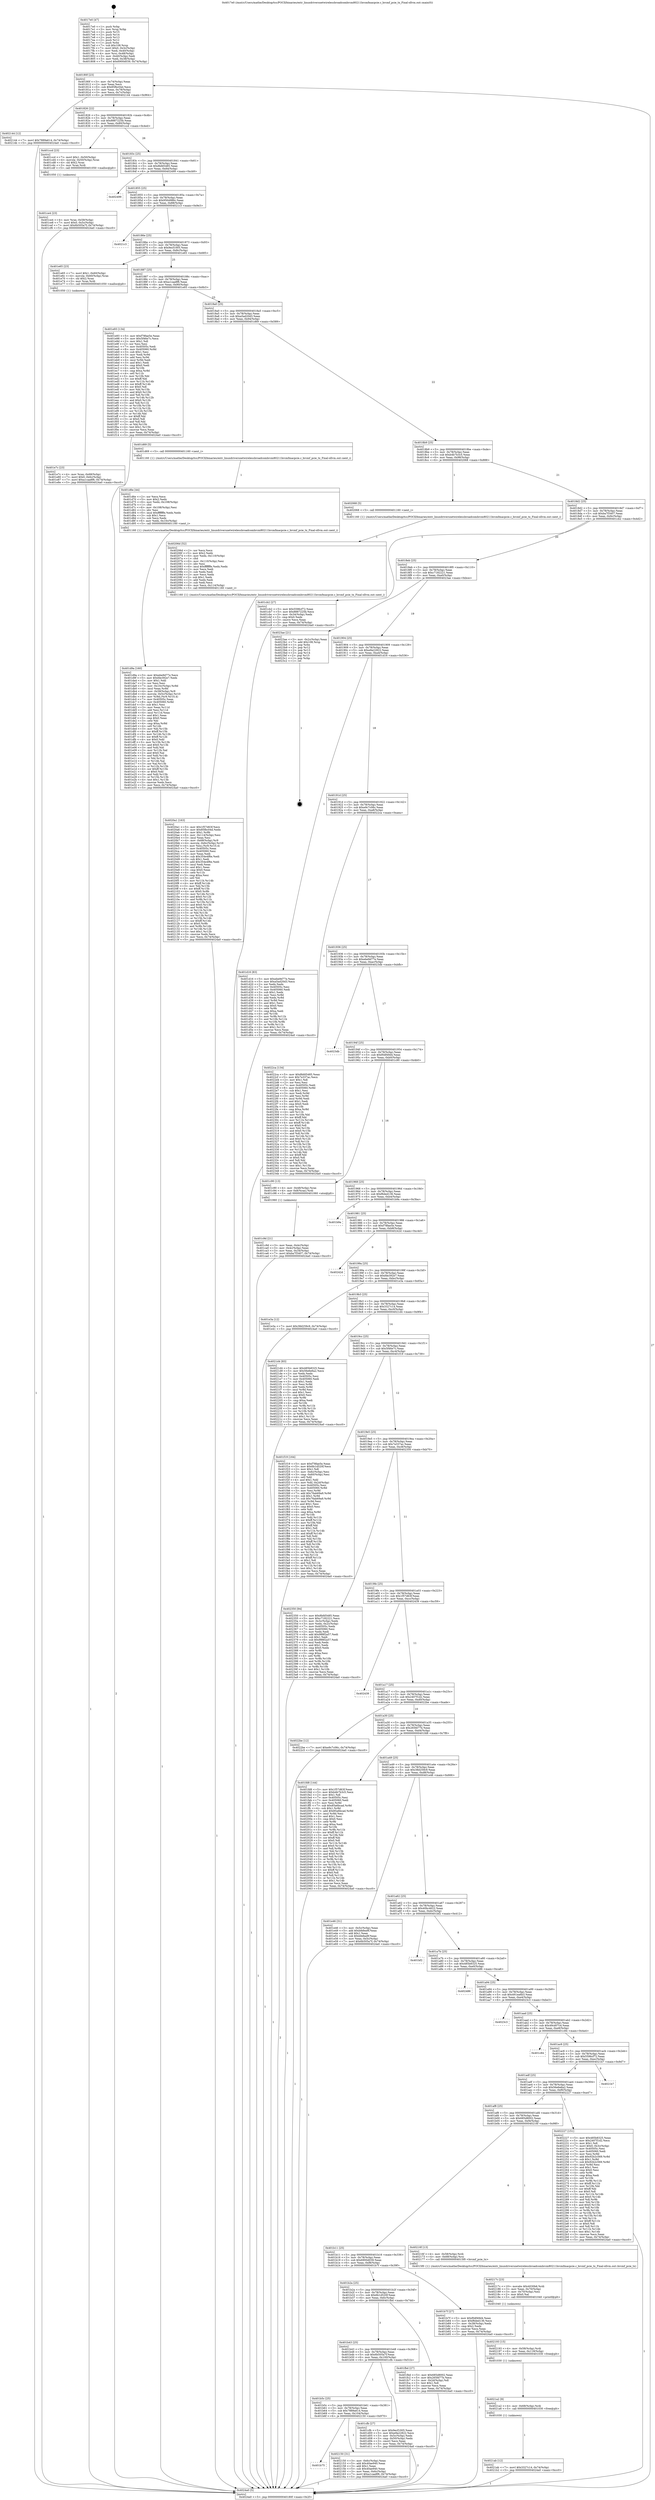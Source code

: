 digraph "0x4017e0" {
  label = "0x4017e0 (/mnt/c/Users/mathe/Desktop/tcc/POCII/binaries/extr_linuxdriversnetwirelessbroadcombrcm80211brcmfmacpcie.c_brcmf_pcie_tx_Final-ollvm.out::main(0))"
  labelloc = "t"
  node[shape=record]

  Entry [label="",width=0.3,height=0.3,shape=circle,fillcolor=black,style=filled]
  "0x40180f" [label="{
     0x40180f [23]\l
     | [instrs]\l
     &nbsp;&nbsp;0x40180f \<+3\>: mov -0x74(%rbp),%eax\l
     &nbsp;&nbsp;0x401812 \<+2\>: mov %eax,%ecx\l
     &nbsp;&nbsp;0x401814 \<+6\>: sub $0x85fbc04d,%ecx\l
     &nbsp;&nbsp;0x40181a \<+3\>: mov %eax,-0x78(%rbp)\l
     &nbsp;&nbsp;0x40181d \<+3\>: mov %ecx,-0x7c(%rbp)\l
     &nbsp;&nbsp;0x401820 \<+6\>: je 0000000000402144 \<main+0x964\>\l
  }"]
  "0x402144" [label="{
     0x402144 [12]\l
     | [instrs]\l
     &nbsp;&nbsp;0x402144 \<+7\>: movl $0x7889a614,-0x74(%rbp)\l
     &nbsp;&nbsp;0x40214b \<+5\>: jmp 00000000004024a0 \<main+0xcc0\>\l
  }"]
  "0x401826" [label="{
     0x401826 [22]\l
     | [instrs]\l
     &nbsp;&nbsp;0x401826 \<+5\>: jmp 000000000040182b \<main+0x4b\>\l
     &nbsp;&nbsp;0x40182b \<+3\>: mov -0x78(%rbp),%eax\l
     &nbsp;&nbsp;0x40182e \<+5\>: sub $0x8887225b,%eax\l
     &nbsp;&nbsp;0x401833 \<+3\>: mov %eax,-0x80(%rbp)\l
     &nbsp;&nbsp;0x401836 \<+6\>: je 0000000000401ccd \<main+0x4ed\>\l
  }"]
  Exit [label="",width=0.3,height=0.3,shape=circle,fillcolor=black,style=filled,peripheries=2]
  "0x401ccd" [label="{
     0x401ccd [23]\l
     | [instrs]\l
     &nbsp;&nbsp;0x401ccd \<+7\>: movl $0x1,-0x50(%rbp)\l
     &nbsp;&nbsp;0x401cd4 \<+4\>: movslq -0x50(%rbp),%rax\l
     &nbsp;&nbsp;0x401cd8 \<+4\>: shl $0x2,%rax\l
     &nbsp;&nbsp;0x401cdc \<+3\>: mov %rax,%rdi\l
     &nbsp;&nbsp;0x401cdf \<+5\>: call 0000000000401050 \<malloc@plt\>\l
     | [calls]\l
     &nbsp;&nbsp;0x401050 \{1\} (unknown)\l
  }"]
  "0x40183c" [label="{
     0x40183c [25]\l
     | [instrs]\l
     &nbsp;&nbsp;0x40183c \<+5\>: jmp 0000000000401841 \<main+0x61\>\l
     &nbsp;&nbsp;0x401841 \<+3\>: mov -0x78(%rbp),%eax\l
     &nbsp;&nbsp;0x401844 \<+5\>: sub $0x8bfd5485,%eax\l
     &nbsp;&nbsp;0x401849 \<+6\>: mov %eax,-0x84(%rbp)\l
     &nbsp;&nbsp;0x40184f \<+6\>: je 0000000000402499 \<main+0xcb9\>\l
  }"]
  "0x4021ab" [label="{
     0x4021ab [12]\l
     | [instrs]\l
     &nbsp;&nbsp;0x4021ab \<+7\>: movl $0x3327c14,-0x74(%rbp)\l
     &nbsp;&nbsp;0x4021b2 \<+5\>: jmp 00000000004024a0 \<main+0xcc0\>\l
  }"]
  "0x402499" [label="{
     0x402499\l
  }", style=dashed]
  "0x401855" [label="{
     0x401855 [25]\l
     | [instrs]\l
     &nbsp;&nbsp;0x401855 \<+5\>: jmp 000000000040185a \<main+0x7a\>\l
     &nbsp;&nbsp;0x40185a \<+3\>: mov -0x78(%rbp),%eax\l
     &nbsp;&nbsp;0x40185d \<+5\>: sub $0x9564986c,%eax\l
     &nbsp;&nbsp;0x401862 \<+6\>: mov %eax,-0x88(%rbp)\l
     &nbsp;&nbsp;0x401868 \<+6\>: je 00000000004021c3 \<main+0x9e3\>\l
  }"]
  "0x4021a2" [label="{
     0x4021a2 [9]\l
     | [instrs]\l
     &nbsp;&nbsp;0x4021a2 \<+4\>: mov -0x68(%rbp),%rdi\l
     &nbsp;&nbsp;0x4021a6 \<+5\>: call 0000000000401030 \<free@plt\>\l
     | [calls]\l
     &nbsp;&nbsp;0x401030 \{1\} (unknown)\l
  }"]
  "0x4021c3" [label="{
     0x4021c3\l
  }", style=dashed]
  "0x40186e" [label="{
     0x40186e [25]\l
     | [instrs]\l
     &nbsp;&nbsp;0x40186e \<+5\>: jmp 0000000000401873 \<main+0x93\>\l
     &nbsp;&nbsp;0x401873 \<+3\>: mov -0x78(%rbp),%eax\l
     &nbsp;&nbsp;0x401876 \<+5\>: sub $0x9ecf1005,%eax\l
     &nbsp;&nbsp;0x40187b \<+6\>: mov %eax,-0x8c(%rbp)\l
     &nbsp;&nbsp;0x401881 \<+6\>: je 0000000000401e65 \<main+0x685\>\l
  }"]
  "0x402193" [label="{
     0x402193 [15]\l
     | [instrs]\l
     &nbsp;&nbsp;0x402193 \<+4\>: mov -0x58(%rbp),%rdi\l
     &nbsp;&nbsp;0x402197 \<+6\>: mov %eax,-0x118(%rbp)\l
     &nbsp;&nbsp;0x40219d \<+5\>: call 0000000000401030 \<free@plt\>\l
     | [calls]\l
     &nbsp;&nbsp;0x401030 \{1\} (unknown)\l
  }"]
  "0x401e65" [label="{
     0x401e65 [23]\l
     | [instrs]\l
     &nbsp;&nbsp;0x401e65 \<+7\>: movl $0x1,-0x60(%rbp)\l
     &nbsp;&nbsp;0x401e6c \<+4\>: movslq -0x60(%rbp),%rax\l
     &nbsp;&nbsp;0x401e70 \<+4\>: shl $0x2,%rax\l
     &nbsp;&nbsp;0x401e74 \<+3\>: mov %rax,%rdi\l
     &nbsp;&nbsp;0x401e77 \<+5\>: call 0000000000401050 \<malloc@plt\>\l
     | [calls]\l
     &nbsp;&nbsp;0x401050 \{1\} (unknown)\l
  }"]
  "0x401887" [label="{
     0x401887 [25]\l
     | [instrs]\l
     &nbsp;&nbsp;0x401887 \<+5\>: jmp 000000000040188c \<main+0xac\>\l
     &nbsp;&nbsp;0x40188c \<+3\>: mov -0x78(%rbp),%eax\l
     &nbsp;&nbsp;0x40188f \<+5\>: sub $0xa1caa8f6,%eax\l
     &nbsp;&nbsp;0x401894 \<+6\>: mov %eax,-0x90(%rbp)\l
     &nbsp;&nbsp;0x40189a \<+6\>: je 0000000000401e93 \<main+0x6b3\>\l
  }"]
  "0x40217c" [label="{
     0x40217c [23]\l
     | [instrs]\l
     &nbsp;&nbsp;0x40217c \<+10\>: movabs $0x4030b6,%rdi\l
     &nbsp;&nbsp;0x402186 \<+3\>: mov %eax,-0x70(%rbp)\l
     &nbsp;&nbsp;0x402189 \<+3\>: mov -0x70(%rbp),%esi\l
     &nbsp;&nbsp;0x40218c \<+2\>: mov $0x0,%al\l
     &nbsp;&nbsp;0x40218e \<+5\>: call 0000000000401040 \<printf@plt\>\l
     | [calls]\l
     &nbsp;&nbsp;0x401040 \{1\} (unknown)\l
  }"]
  "0x401e93" [label="{
     0x401e93 [134]\l
     | [instrs]\l
     &nbsp;&nbsp;0x401e93 \<+5\>: mov $0xf78fae5e,%eax\l
     &nbsp;&nbsp;0x401e98 \<+5\>: mov $0x5f46e7c,%ecx\l
     &nbsp;&nbsp;0x401e9d \<+2\>: mov $0x1,%dl\l
     &nbsp;&nbsp;0x401e9f \<+2\>: xor %esi,%esi\l
     &nbsp;&nbsp;0x401ea1 \<+7\>: mov 0x40505c,%edi\l
     &nbsp;&nbsp;0x401ea8 \<+8\>: mov 0x405060,%r8d\l
     &nbsp;&nbsp;0x401eb0 \<+3\>: sub $0x1,%esi\l
     &nbsp;&nbsp;0x401eb3 \<+3\>: mov %edi,%r9d\l
     &nbsp;&nbsp;0x401eb6 \<+3\>: add %esi,%r9d\l
     &nbsp;&nbsp;0x401eb9 \<+4\>: imul %r9d,%edi\l
     &nbsp;&nbsp;0x401ebd \<+3\>: and $0x1,%edi\l
     &nbsp;&nbsp;0x401ec0 \<+3\>: cmp $0x0,%edi\l
     &nbsp;&nbsp;0x401ec3 \<+4\>: sete %r10b\l
     &nbsp;&nbsp;0x401ec7 \<+4\>: cmp $0xa,%r8d\l
     &nbsp;&nbsp;0x401ecb \<+4\>: setl %r11b\l
     &nbsp;&nbsp;0x401ecf \<+3\>: mov %r10b,%bl\l
     &nbsp;&nbsp;0x401ed2 \<+3\>: xor $0xff,%bl\l
     &nbsp;&nbsp;0x401ed5 \<+3\>: mov %r11b,%r14b\l
     &nbsp;&nbsp;0x401ed8 \<+4\>: xor $0xff,%r14b\l
     &nbsp;&nbsp;0x401edc \<+3\>: xor $0x0,%dl\l
     &nbsp;&nbsp;0x401edf \<+3\>: mov %bl,%r15b\l
     &nbsp;&nbsp;0x401ee2 \<+4\>: and $0x0,%r15b\l
     &nbsp;&nbsp;0x401ee6 \<+3\>: and %dl,%r10b\l
     &nbsp;&nbsp;0x401ee9 \<+3\>: mov %r14b,%r12b\l
     &nbsp;&nbsp;0x401eec \<+4\>: and $0x0,%r12b\l
     &nbsp;&nbsp;0x401ef0 \<+3\>: and %dl,%r11b\l
     &nbsp;&nbsp;0x401ef3 \<+3\>: or %r10b,%r15b\l
     &nbsp;&nbsp;0x401ef6 \<+3\>: or %r11b,%r12b\l
     &nbsp;&nbsp;0x401ef9 \<+3\>: xor %r12b,%r15b\l
     &nbsp;&nbsp;0x401efc \<+3\>: or %r14b,%bl\l
     &nbsp;&nbsp;0x401eff \<+3\>: xor $0xff,%bl\l
     &nbsp;&nbsp;0x401f02 \<+3\>: or $0x0,%dl\l
     &nbsp;&nbsp;0x401f05 \<+2\>: and %dl,%bl\l
     &nbsp;&nbsp;0x401f07 \<+3\>: or %bl,%r15b\l
     &nbsp;&nbsp;0x401f0a \<+4\>: test $0x1,%r15b\l
     &nbsp;&nbsp;0x401f0e \<+3\>: cmovne %ecx,%eax\l
     &nbsp;&nbsp;0x401f11 \<+3\>: mov %eax,-0x74(%rbp)\l
     &nbsp;&nbsp;0x401f14 \<+5\>: jmp 00000000004024a0 \<main+0xcc0\>\l
  }"]
  "0x4018a0" [label="{
     0x4018a0 [25]\l
     | [instrs]\l
     &nbsp;&nbsp;0x4018a0 \<+5\>: jmp 00000000004018a5 \<main+0xc5\>\l
     &nbsp;&nbsp;0x4018a5 \<+3\>: mov -0x78(%rbp),%eax\l
     &nbsp;&nbsp;0x4018a8 \<+5\>: sub $0xa5ad20d3,%eax\l
     &nbsp;&nbsp;0x4018ad \<+6\>: mov %eax,-0x94(%rbp)\l
     &nbsp;&nbsp;0x4018b3 \<+6\>: je 0000000000401d69 \<main+0x589\>\l
  }"]
  "0x401b75" [label="{
     0x401b75\l
  }", style=dashed]
  "0x401d69" [label="{
     0x401d69 [5]\l
     | [instrs]\l
     &nbsp;&nbsp;0x401d69 \<+5\>: call 0000000000401160 \<next_i\>\l
     | [calls]\l
     &nbsp;&nbsp;0x401160 \{1\} (/mnt/c/Users/mathe/Desktop/tcc/POCII/binaries/extr_linuxdriversnetwirelessbroadcombrcm80211brcmfmacpcie.c_brcmf_pcie_tx_Final-ollvm.out::next_i)\l
  }"]
  "0x4018b9" [label="{
     0x4018b9 [25]\l
     | [instrs]\l
     &nbsp;&nbsp;0x4018b9 \<+5\>: jmp 00000000004018be \<main+0xde\>\l
     &nbsp;&nbsp;0x4018be \<+3\>: mov -0x78(%rbp),%eax\l
     &nbsp;&nbsp;0x4018c1 \<+5\>: sub $0xb4b7b3c5,%eax\l
     &nbsp;&nbsp;0x4018c6 \<+6\>: mov %eax,-0x98(%rbp)\l
     &nbsp;&nbsp;0x4018cc \<+6\>: je 0000000000402068 \<main+0x888\>\l
  }"]
  "0x402150" [label="{
     0x402150 [31]\l
     | [instrs]\l
     &nbsp;&nbsp;0x402150 \<+3\>: mov -0x6c(%rbp),%eax\l
     &nbsp;&nbsp;0x402153 \<+5\>: add $0x40ae940,%eax\l
     &nbsp;&nbsp;0x402158 \<+3\>: add $0x1,%eax\l
     &nbsp;&nbsp;0x40215b \<+5\>: sub $0x40ae940,%eax\l
     &nbsp;&nbsp;0x402160 \<+3\>: mov %eax,-0x6c(%rbp)\l
     &nbsp;&nbsp;0x402163 \<+7\>: movl $0xa1caa8f6,-0x74(%rbp)\l
     &nbsp;&nbsp;0x40216a \<+5\>: jmp 00000000004024a0 \<main+0xcc0\>\l
  }"]
  "0x402068" [label="{
     0x402068 [5]\l
     | [instrs]\l
     &nbsp;&nbsp;0x402068 \<+5\>: call 0000000000401160 \<next_i\>\l
     | [calls]\l
     &nbsp;&nbsp;0x401160 \{1\} (/mnt/c/Users/mathe/Desktop/tcc/POCII/binaries/extr_linuxdriversnetwirelessbroadcombrcm80211brcmfmacpcie.c_brcmf_pcie_tx_Final-ollvm.out::next_i)\l
  }"]
  "0x4018d2" [label="{
     0x4018d2 [25]\l
     | [instrs]\l
     &nbsp;&nbsp;0x4018d2 \<+5\>: jmp 00000000004018d7 \<main+0xf7\>\l
     &nbsp;&nbsp;0x4018d7 \<+3\>: mov -0x78(%rbp),%eax\l
     &nbsp;&nbsp;0x4018da \<+5\>: sub $0xba7f3407,%eax\l
     &nbsp;&nbsp;0x4018df \<+6\>: mov %eax,-0x9c(%rbp)\l
     &nbsp;&nbsp;0x4018e5 \<+6\>: je 0000000000401cb2 \<main+0x4d2\>\l
  }"]
  "0x4020a1" [label="{
     0x4020a1 [163]\l
     | [instrs]\l
     &nbsp;&nbsp;0x4020a1 \<+5\>: mov $0x1f57d63f,%ecx\l
     &nbsp;&nbsp;0x4020a6 \<+5\>: mov $0x85fbc04d,%edx\l
     &nbsp;&nbsp;0x4020ab \<+3\>: mov $0x1,%r8b\l
     &nbsp;&nbsp;0x4020ae \<+6\>: mov -0x114(%rbp),%esi\l
     &nbsp;&nbsp;0x4020b4 \<+3\>: imul %eax,%esi\l
     &nbsp;&nbsp;0x4020b7 \<+4\>: mov -0x68(%rbp),%r9\l
     &nbsp;&nbsp;0x4020bb \<+4\>: movslq -0x6c(%rbp),%r10\l
     &nbsp;&nbsp;0x4020bf \<+4\>: mov %esi,(%r9,%r10,4)\l
     &nbsp;&nbsp;0x4020c3 \<+7\>: mov 0x40505c,%eax\l
     &nbsp;&nbsp;0x4020ca \<+7\>: mov 0x405060,%esi\l
     &nbsp;&nbsp;0x4020d1 \<+2\>: mov %eax,%edi\l
     &nbsp;&nbsp;0x4020d3 \<+6\>: sub $0x354e4f6e,%edi\l
     &nbsp;&nbsp;0x4020d9 \<+3\>: sub $0x1,%edi\l
     &nbsp;&nbsp;0x4020dc \<+6\>: add $0x354e4f6e,%edi\l
     &nbsp;&nbsp;0x4020e2 \<+3\>: imul %edi,%eax\l
     &nbsp;&nbsp;0x4020e5 \<+3\>: and $0x1,%eax\l
     &nbsp;&nbsp;0x4020e8 \<+3\>: cmp $0x0,%eax\l
     &nbsp;&nbsp;0x4020eb \<+4\>: sete %r11b\l
     &nbsp;&nbsp;0x4020ef \<+3\>: cmp $0xa,%esi\l
     &nbsp;&nbsp;0x4020f2 \<+3\>: setl %bl\l
     &nbsp;&nbsp;0x4020f5 \<+3\>: mov %r11b,%r14b\l
     &nbsp;&nbsp;0x4020f8 \<+4\>: xor $0xff,%r14b\l
     &nbsp;&nbsp;0x4020fc \<+3\>: mov %bl,%r15b\l
     &nbsp;&nbsp;0x4020ff \<+4\>: xor $0xff,%r15b\l
     &nbsp;&nbsp;0x402103 \<+4\>: xor $0x0,%r8b\l
     &nbsp;&nbsp;0x402107 \<+3\>: mov %r14b,%r12b\l
     &nbsp;&nbsp;0x40210a \<+4\>: and $0x0,%r12b\l
     &nbsp;&nbsp;0x40210e \<+3\>: and %r8b,%r11b\l
     &nbsp;&nbsp;0x402111 \<+3\>: mov %r15b,%r13b\l
     &nbsp;&nbsp;0x402114 \<+4\>: and $0x0,%r13b\l
     &nbsp;&nbsp;0x402118 \<+3\>: and %r8b,%bl\l
     &nbsp;&nbsp;0x40211b \<+3\>: or %r11b,%r12b\l
     &nbsp;&nbsp;0x40211e \<+3\>: or %bl,%r13b\l
     &nbsp;&nbsp;0x402121 \<+3\>: xor %r13b,%r12b\l
     &nbsp;&nbsp;0x402124 \<+3\>: or %r15b,%r14b\l
     &nbsp;&nbsp;0x402127 \<+4\>: xor $0xff,%r14b\l
     &nbsp;&nbsp;0x40212b \<+4\>: or $0x0,%r8b\l
     &nbsp;&nbsp;0x40212f \<+3\>: and %r8b,%r14b\l
     &nbsp;&nbsp;0x402132 \<+3\>: or %r14b,%r12b\l
     &nbsp;&nbsp;0x402135 \<+4\>: test $0x1,%r12b\l
     &nbsp;&nbsp;0x402139 \<+3\>: cmovne %edx,%ecx\l
     &nbsp;&nbsp;0x40213c \<+3\>: mov %ecx,-0x74(%rbp)\l
     &nbsp;&nbsp;0x40213f \<+5\>: jmp 00000000004024a0 \<main+0xcc0\>\l
  }"]
  "0x401cb2" [label="{
     0x401cb2 [27]\l
     | [instrs]\l
     &nbsp;&nbsp;0x401cb2 \<+5\>: mov $0x5596cf72,%eax\l
     &nbsp;&nbsp;0x401cb7 \<+5\>: mov $0x8887225b,%ecx\l
     &nbsp;&nbsp;0x401cbc \<+3\>: mov -0x34(%rbp),%edx\l
     &nbsp;&nbsp;0x401cbf \<+3\>: cmp $0x0,%edx\l
     &nbsp;&nbsp;0x401cc2 \<+3\>: cmove %ecx,%eax\l
     &nbsp;&nbsp;0x401cc5 \<+3\>: mov %eax,-0x74(%rbp)\l
     &nbsp;&nbsp;0x401cc8 \<+5\>: jmp 00000000004024a0 \<main+0xcc0\>\l
  }"]
  "0x4018eb" [label="{
     0x4018eb [25]\l
     | [instrs]\l
     &nbsp;&nbsp;0x4018eb \<+5\>: jmp 00000000004018f0 \<main+0x110\>\l
     &nbsp;&nbsp;0x4018f0 \<+3\>: mov -0x78(%rbp),%eax\l
     &nbsp;&nbsp;0x4018f3 \<+5\>: sub $0xc7182221,%eax\l
     &nbsp;&nbsp;0x4018f8 \<+6\>: mov %eax,-0xa0(%rbp)\l
     &nbsp;&nbsp;0x4018fe \<+6\>: je 00000000004023ae \<main+0xbce\>\l
  }"]
  "0x40206d" [label="{
     0x40206d [52]\l
     | [instrs]\l
     &nbsp;&nbsp;0x40206d \<+2\>: xor %ecx,%ecx\l
     &nbsp;&nbsp;0x40206f \<+5\>: mov $0x2,%edx\l
     &nbsp;&nbsp;0x402074 \<+6\>: mov %edx,-0x110(%rbp)\l
     &nbsp;&nbsp;0x40207a \<+1\>: cltd\l
     &nbsp;&nbsp;0x40207b \<+6\>: mov -0x110(%rbp),%esi\l
     &nbsp;&nbsp;0x402081 \<+2\>: idiv %esi\l
     &nbsp;&nbsp;0x402083 \<+6\>: imul $0xfffffffe,%edx,%edx\l
     &nbsp;&nbsp;0x402089 \<+2\>: mov %ecx,%edi\l
     &nbsp;&nbsp;0x40208b \<+2\>: sub %edx,%edi\l
     &nbsp;&nbsp;0x40208d \<+2\>: mov %ecx,%edx\l
     &nbsp;&nbsp;0x40208f \<+3\>: sub $0x1,%edx\l
     &nbsp;&nbsp;0x402092 \<+2\>: add %edx,%edi\l
     &nbsp;&nbsp;0x402094 \<+2\>: sub %edi,%ecx\l
     &nbsp;&nbsp;0x402096 \<+6\>: mov %ecx,-0x114(%rbp)\l
     &nbsp;&nbsp;0x40209c \<+5\>: call 0000000000401160 \<next_i\>\l
     | [calls]\l
     &nbsp;&nbsp;0x401160 \{1\} (/mnt/c/Users/mathe/Desktop/tcc/POCII/binaries/extr_linuxdriversnetwirelessbroadcombrcm80211brcmfmacpcie.c_brcmf_pcie_tx_Final-ollvm.out::next_i)\l
  }"]
  "0x4023ae" [label="{
     0x4023ae [21]\l
     | [instrs]\l
     &nbsp;&nbsp;0x4023ae \<+3\>: mov -0x2c(%rbp),%eax\l
     &nbsp;&nbsp;0x4023b1 \<+7\>: add $0x108,%rsp\l
     &nbsp;&nbsp;0x4023b8 \<+1\>: pop %rbx\l
     &nbsp;&nbsp;0x4023b9 \<+2\>: pop %r12\l
     &nbsp;&nbsp;0x4023bb \<+2\>: pop %r13\l
     &nbsp;&nbsp;0x4023bd \<+2\>: pop %r14\l
     &nbsp;&nbsp;0x4023bf \<+2\>: pop %r15\l
     &nbsp;&nbsp;0x4023c1 \<+1\>: pop %rbp\l
     &nbsp;&nbsp;0x4023c2 \<+1\>: ret\l
  }"]
  "0x401904" [label="{
     0x401904 [25]\l
     | [instrs]\l
     &nbsp;&nbsp;0x401904 \<+5\>: jmp 0000000000401909 \<main+0x129\>\l
     &nbsp;&nbsp;0x401909 \<+3\>: mov -0x78(%rbp),%eax\l
     &nbsp;&nbsp;0x40190c \<+5\>: sub $0xe9a22822,%eax\l
     &nbsp;&nbsp;0x401911 \<+6\>: mov %eax,-0xa4(%rbp)\l
     &nbsp;&nbsp;0x401917 \<+6\>: je 0000000000401d16 \<main+0x536\>\l
  }"]
  "0x401e7c" [label="{
     0x401e7c [23]\l
     | [instrs]\l
     &nbsp;&nbsp;0x401e7c \<+4\>: mov %rax,-0x68(%rbp)\l
     &nbsp;&nbsp;0x401e80 \<+7\>: movl $0x0,-0x6c(%rbp)\l
     &nbsp;&nbsp;0x401e87 \<+7\>: movl $0xa1caa8f6,-0x74(%rbp)\l
     &nbsp;&nbsp;0x401e8e \<+5\>: jmp 00000000004024a0 \<main+0xcc0\>\l
  }"]
  "0x401d16" [label="{
     0x401d16 [83]\l
     | [instrs]\l
     &nbsp;&nbsp;0x401d16 \<+5\>: mov $0xebe9d77e,%eax\l
     &nbsp;&nbsp;0x401d1b \<+5\>: mov $0xa5ad20d3,%ecx\l
     &nbsp;&nbsp;0x401d20 \<+2\>: xor %edx,%edx\l
     &nbsp;&nbsp;0x401d22 \<+7\>: mov 0x40505c,%esi\l
     &nbsp;&nbsp;0x401d29 \<+7\>: mov 0x405060,%edi\l
     &nbsp;&nbsp;0x401d30 \<+3\>: sub $0x1,%edx\l
     &nbsp;&nbsp;0x401d33 \<+3\>: mov %esi,%r8d\l
     &nbsp;&nbsp;0x401d36 \<+3\>: add %edx,%r8d\l
     &nbsp;&nbsp;0x401d39 \<+4\>: imul %r8d,%esi\l
     &nbsp;&nbsp;0x401d3d \<+3\>: and $0x1,%esi\l
     &nbsp;&nbsp;0x401d40 \<+3\>: cmp $0x0,%esi\l
     &nbsp;&nbsp;0x401d43 \<+4\>: sete %r9b\l
     &nbsp;&nbsp;0x401d47 \<+3\>: cmp $0xa,%edi\l
     &nbsp;&nbsp;0x401d4a \<+4\>: setl %r10b\l
     &nbsp;&nbsp;0x401d4e \<+3\>: mov %r9b,%r11b\l
     &nbsp;&nbsp;0x401d51 \<+3\>: and %r10b,%r11b\l
     &nbsp;&nbsp;0x401d54 \<+3\>: xor %r10b,%r9b\l
     &nbsp;&nbsp;0x401d57 \<+3\>: or %r9b,%r11b\l
     &nbsp;&nbsp;0x401d5a \<+4\>: test $0x1,%r11b\l
     &nbsp;&nbsp;0x401d5e \<+3\>: cmovne %ecx,%eax\l
     &nbsp;&nbsp;0x401d61 \<+3\>: mov %eax,-0x74(%rbp)\l
     &nbsp;&nbsp;0x401d64 \<+5\>: jmp 00000000004024a0 \<main+0xcc0\>\l
  }"]
  "0x40191d" [label="{
     0x40191d [25]\l
     | [instrs]\l
     &nbsp;&nbsp;0x40191d \<+5\>: jmp 0000000000401922 \<main+0x142\>\l
     &nbsp;&nbsp;0x401922 \<+3\>: mov -0x78(%rbp),%eax\l
     &nbsp;&nbsp;0x401925 \<+5\>: sub $0xe9c7c06c,%eax\l
     &nbsp;&nbsp;0x40192a \<+6\>: mov %eax,-0xa8(%rbp)\l
     &nbsp;&nbsp;0x401930 \<+6\>: je 00000000004022ca \<main+0xaea\>\l
  }"]
  "0x401d9a" [label="{
     0x401d9a [160]\l
     | [instrs]\l
     &nbsp;&nbsp;0x401d9a \<+5\>: mov $0xebe9d77e,%ecx\l
     &nbsp;&nbsp;0x401d9f \<+5\>: mov $0xfde392e7,%edx\l
     &nbsp;&nbsp;0x401da4 \<+3\>: mov $0x1,%dil\l
     &nbsp;&nbsp;0x401da7 \<+2\>: xor %esi,%esi\l
     &nbsp;&nbsp;0x401da9 \<+7\>: mov -0x10c(%rbp),%r8d\l
     &nbsp;&nbsp;0x401db0 \<+4\>: imul %eax,%r8d\l
     &nbsp;&nbsp;0x401db4 \<+4\>: mov -0x58(%rbp),%r9\l
     &nbsp;&nbsp;0x401db8 \<+4\>: movslq -0x5c(%rbp),%r10\l
     &nbsp;&nbsp;0x401dbc \<+4\>: mov %r8d,(%r9,%r10,4)\l
     &nbsp;&nbsp;0x401dc0 \<+7\>: mov 0x40505c,%eax\l
     &nbsp;&nbsp;0x401dc7 \<+8\>: mov 0x405060,%r8d\l
     &nbsp;&nbsp;0x401dcf \<+3\>: sub $0x1,%esi\l
     &nbsp;&nbsp;0x401dd2 \<+3\>: mov %eax,%r11d\l
     &nbsp;&nbsp;0x401dd5 \<+3\>: add %esi,%r11d\l
     &nbsp;&nbsp;0x401dd8 \<+4\>: imul %r11d,%eax\l
     &nbsp;&nbsp;0x401ddc \<+3\>: and $0x1,%eax\l
     &nbsp;&nbsp;0x401ddf \<+3\>: cmp $0x0,%eax\l
     &nbsp;&nbsp;0x401de2 \<+3\>: sete %bl\l
     &nbsp;&nbsp;0x401de5 \<+4\>: cmp $0xa,%r8d\l
     &nbsp;&nbsp;0x401de9 \<+4\>: setl %r14b\l
     &nbsp;&nbsp;0x401ded \<+3\>: mov %bl,%r15b\l
     &nbsp;&nbsp;0x401df0 \<+4\>: xor $0xff,%r15b\l
     &nbsp;&nbsp;0x401df4 \<+3\>: mov %r14b,%r12b\l
     &nbsp;&nbsp;0x401df7 \<+4\>: xor $0xff,%r12b\l
     &nbsp;&nbsp;0x401dfb \<+4\>: xor $0x0,%dil\l
     &nbsp;&nbsp;0x401dff \<+3\>: mov %r15b,%r13b\l
     &nbsp;&nbsp;0x401e02 \<+4\>: and $0x0,%r13b\l
     &nbsp;&nbsp;0x401e06 \<+3\>: and %dil,%bl\l
     &nbsp;&nbsp;0x401e09 \<+3\>: mov %r12b,%al\l
     &nbsp;&nbsp;0x401e0c \<+2\>: and $0x0,%al\l
     &nbsp;&nbsp;0x401e0e \<+3\>: and %dil,%r14b\l
     &nbsp;&nbsp;0x401e11 \<+3\>: or %bl,%r13b\l
     &nbsp;&nbsp;0x401e14 \<+3\>: or %r14b,%al\l
     &nbsp;&nbsp;0x401e17 \<+3\>: xor %al,%r13b\l
     &nbsp;&nbsp;0x401e1a \<+3\>: or %r12b,%r15b\l
     &nbsp;&nbsp;0x401e1d \<+4\>: xor $0xff,%r15b\l
     &nbsp;&nbsp;0x401e21 \<+4\>: or $0x0,%dil\l
     &nbsp;&nbsp;0x401e25 \<+3\>: and %dil,%r15b\l
     &nbsp;&nbsp;0x401e28 \<+3\>: or %r15b,%r13b\l
     &nbsp;&nbsp;0x401e2b \<+4\>: test $0x1,%r13b\l
     &nbsp;&nbsp;0x401e2f \<+3\>: cmovne %edx,%ecx\l
     &nbsp;&nbsp;0x401e32 \<+3\>: mov %ecx,-0x74(%rbp)\l
     &nbsp;&nbsp;0x401e35 \<+5\>: jmp 00000000004024a0 \<main+0xcc0\>\l
  }"]
  "0x4022ca" [label="{
     0x4022ca [134]\l
     | [instrs]\l
     &nbsp;&nbsp;0x4022ca \<+5\>: mov $0x8bfd5485,%eax\l
     &nbsp;&nbsp;0x4022cf \<+5\>: mov $0x7e337ac,%ecx\l
     &nbsp;&nbsp;0x4022d4 \<+2\>: mov $0x1,%dl\l
     &nbsp;&nbsp;0x4022d6 \<+2\>: xor %esi,%esi\l
     &nbsp;&nbsp;0x4022d8 \<+7\>: mov 0x40505c,%edi\l
     &nbsp;&nbsp;0x4022df \<+8\>: mov 0x405060,%r8d\l
     &nbsp;&nbsp;0x4022e7 \<+3\>: sub $0x1,%esi\l
     &nbsp;&nbsp;0x4022ea \<+3\>: mov %edi,%r9d\l
     &nbsp;&nbsp;0x4022ed \<+3\>: add %esi,%r9d\l
     &nbsp;&nbsp;0x4022f0 \<+4\>: imul %r9d,%edi\l
     &nbsp;&nbsp;0x4022f4 \<+3\>: and $0x1,%edi\l
     &nbsp;&nbsp;0x4022f7 \<+3\>: cmp $0x0,%edi\l
     &nbsp;&nbsp;0x4022fa \<+4\>: sete %r10b\l
     &nbsp;&nbsp;0x4022fe \<+4\>: cmp $0xa,%r8d\l
     &nbsp;&nbsp;0x402302 \<+4\>: setl %r11b\l
     &nbsp;&nbsp;0x402306 \<+3\>: mov %r10b,%bl\l
     &nbsp;&nbsp;0x402309 \<+3\>: xor $0xff,%bl\l
     &nbsp;&nbsp;0x40230c \<+3\>: mov %r11b,%r14b\l
     &nbsp;&nbsp;0x40230f \<+4\>: xor $0xff,%r14b\l
     &nbsp;&nbsp;0x402313 \<+3\>: xor $0x0,%dl\l
     &nbsp;&nbsp;0x402316 \<+3\>: mov %bl,%r15b\l
     &nbsp;&nbsp;0x402319 \<+4\>: and $0x0,%r15b\l
     &nbsp;&nbsp;0x40231d \<+3\>: and %dl,%r10b\l
     &nbsp;&nbsp;0x402320 \<+3\>: mov %r14b,%r12b\l
     &nbsp;&nbsp;0x402323 \<+4\>: and $0x0,%r12b\l
     &nbsp;&nbsp;0x402327 \<+3\>: and %dl,%r11b\l
     &nbsp;&nbsp;0x40232a \<+3\>: or %r10b,%r15b\l
     &nbsp;&nbsp;0x40232d \<+3\>: or %r11b,%r12b\l
     &nbsp;&nbsp;0x402330 \<+3\>: xor %r12b,%r15b\l
     &nbsp;&nbsp;0x402333 \<+3\>: or %r14b,%bl\l
     &nbsp;&nbsp;0x402336 \<+3\>: xor $0xff,%bl\l
     &nbsp;&nbsp;0x402339 \<+3\>: or $0x0,%dl\l
     &nbsp;&nbsp;0x40233c \<+2\>: and %dl,%bl\l
     &nbsp;&nbsp;0x40233e \<+3\>: or %bl,%r15b\l
     &nbsp;&nbsp;0x402341 \<+4\>: test $0x1,%r15b\l
     &nbsp;&nbsp;0x402345 \<+3\>: cmovne %ecx,%eax\l
     &nbsp;&nbsp;0x402348 \<+3\>: mov %eax,-0x74(%rbp)\l
     &nbsp;&nbsp;0x40234b \<+5\>: jmp 00000000004024a0 \<main+0xcc0\>\l
  }"]
  "0x401936" [label="{
     0x401936 [25]\l
     | [instrs]\l
     &nbsp;&nbsp;0x401936 \<+5\>: jmp 000000000040193b \<main+0x15b\>\l
     &nbsp;&nbsp;0x40193b \<+3\>: mov -0x78(%rbp),%eax\l
     &nbsp;&nbsp;0x40193e \<+5\>: sub $0xebe9d77e,%eax\l
     &nbsp;&nbsp;0x401943 \<+6\>: mov %eax,-0xac(%rbp)\l
     &nbsp;&nbsp;0x401949 \<+6\>: je 00000000004023db \<main+0xbfb\>\l
  }"]
  "0x401d6e" [label="{
     0x401d6e [44]\l
     | [instrs]\l
     &nbsp;&nbsp;0x401d6e \<+2\>: xor %ecx,%ecx\l
     &nbsp;&nbsp;0x401d70 \<+5\>: mov $0x2,%edx\l
     &nbsp;&nbsp;0x401d75 \<+6\>: mov %edx,-0x108(%rbp)\l
     &nbsp;&nbsp;0x401d7b \<+1\>: cltd\l
     &nbsp;&nbsp;0x401d7c \<+6\>: mov -0x108(%rbp),%esi\l
     &nbsp;&nbsp;0x401d82 \<+2\>: idiv %esi\l
     &nbsp;&nbsp;0x401d84 \<+6\>: imul $0xfffffffe,%edx,%edx\l
     &nbsp;&nbsp;0x401d8a \<+3\>: sub $0x1,%ecx\l
     &nbsp;&nbsp;0x401d8d \<+2\>: sub %ecx,%edx\l
     &nbsp;&nbsp;0x401d8f \<+6\>: mov %edx,-0x10c(%rbp)\l
     &nbsp;&nbsp;0x401d95 \<+5\>: call 0000000000401160 \<next_i\>\l
     | [calls]\l
     &nbsp;&nbsp;0x401160 \{1\} (/mnt/c/Users/mathe/Desktop/tcc/POCII/binaries/extr_linuxdriversnetwirelessbroadcombrcm80211brcmfmacpcie.c_brcmf_pcie_tx_Final-ollvm.out::next_i)\l
  }"]
  "0x4023db" [label="{
     0x4023db\l
  }", style=dashed]
  "0x40194f" [label="{
     0x40194f [25]\l
     | [instrs]\l
     &nbsp;&nbsp;0x40194f \<+5\>: jmp 0000000000401954 \<main+0x174\>\l
     &nbsp;&nbsp;0x401954 \<+3\>: mov -0x78(%rbp),%eax\l
     &nbsp;&nbsp;0x401957 \<+5\>: sub $0xf0df49d4,%eax\l
     &nbsp;&nbsp;0x40195c \<+6\>: mov %eax,-0xb0(%rbp)\l
     &nbsp;&nbsp;0x401962 \<+6\>: je 0000000000401c90 \<main+0x4b0\>\l
  }"]
  "0x401b5c" [label="{
     0x401b5c [25]\l
     | [instrs]\l
     &nbsp;&nbsp;0x401b5c \<+5\>: jmp 0000000000401b61 \<main+0x381\>\l
     &nbsp;&nbsp;0x401b61 \<+3\>: mov -0x78(%rbp),%eax\l
     &nbsp;&nbsp;0x401b64 \<+5\>: sub $0x7889a614,%eax\l
     &nbsp;&nbsp;0x401b69 \<+6\>: mov %eax,-0x104(%rbp)\l
     &nbsp;&nbsp;0x401b6f \<+6\>: je 0000000000402150 \<main+0x970\>\l
  }"]
  "0x401c90" [label="{
     0x401c90 [13]\l
     | [instrs]\l
     &nbsp;&nbsp;0x401c90 \<+4\>: mov -0x48(%rbp),%rax\l
     &nbsp;&nbsp;0x401c94 \<+4\>: mov 0x8(%rax),%rdi\l
     &nbsp;&nbsp;0x401c98 \<+5\>: call 0000000000401060 \<atoi@plt\>\l
     | [calls]\l
     &nbsp;&nbsp;0x401060 \{1\} (unknown)\l
  }"]
  "0x401968" [label="{
     0x401968 [25]\l
     | [instrs]\l
     &nbsp;&nbsp;0x401968 \<+5\>: jmp 000000000040196d \<main+0x18d\>\l
     &nbsp;&nbsp;0x40196d \<+3\>: mov -0x78(%rbp),%eax\l
     &nbsp;&nbsp;0x401970 \<+5\>: sub $0xf6ded136,%eax\l
     &nbsp;&nbsp;0x401975 \<+6\>: mov %eax,-0xb4(%rbp)\l
     &nbsp;&nbsp;0x40197b \<+6\>: je 0000000000401b9a \<main+0x3ba\>\l
  }"]
  "0x401cfb" [label="{
     0x401cfb [27]\l
     | [instrs]\l
     &nbsp;&nbsp;0x401cfb \<+5\>: mov $0x9ecf1005,%eax\l
     &nbsp;&nbsp;0x401d00 \<+5\>: mov $0xe9a22822,%ecx\l
     &nbsp;&nbsp;0x401d05 \<+3\>: mov -0x5c(%rbp),%edx\l
     &nbsp;&nbsp;0x401d08 \<+3\>: cmp -0x50(%rbp),%edx\l
     &nbsp;&nbsp;0x401d0b \<+3\>: cmovl %ecx,%eax\l
     &nbsp;&nbsp;0x401d0e \<+3\>: mov %eax,-0x74(%rbp)\l
     &nbsp;&nbsp;0x401d11 \<+5\>: jmp 00000000004024a0 \<main+0xcc0\>\l
  }"]
  "0x401b9a" [label="{
     0x401b9a\l
  }", style=dashed]
  "0x401981" [label="{
     0x401981 [25]\l
     | [instrs]\l
     &nbsp;&nbsp;0x401981 \<+5\>: jmp 0000000000401986 \<main+0x1a6\>\l
     &nbsp;&nbsp;0x401986 \<+3\>: mov -0x78(%rbp),%eax\l
     &nbsp;&nbsp;0x401989 \<+5\>: sub $0xf78fae5e,%eax\l
     &nbsp;&nbsp;0x40198e \<+6\>: mov %eax,-0xb8(%rbp)\l
     &nbsp;&nbsp;0x401994 \<+6\>: je 000000000040242d \<main+0xc4d\>\l
  }"]
  "0x401b43" [label="{
     0x401b43 [25]\l
     | [instrs]\l
     &nbsp;&nbsp;0x401b43 \<+5\>: jmp 0000000000401b48 \<main+0x368\>\l
     &nbsp;&nbsp;0x401b48 \<+3\>: mov -0x78(%rbp),%eax\l
     &nbsp;&nbsp;0x401b4b \<+5\>: sub $0x6b505a7f,%eax\l
     &nbsp;&nbsp;0x401b50 \<+6\>: mov %eax,-0x100(%rbp)\l
     &nbsp;&nbsp;0x401b56 \<+6\>: je 0000000000401cfb \<main+0x51b\>\l
  }"]
  "0x40242d" [label="{
     0x40242d\l
  }", style=dashed]
  "0x40199a" [label="{
     0x40199a [25]\l
     | [instrs]\l
     &nbsp;&nbsp;0x40199a \<+5\>: jmp 000000000040199f \<main+0x1bf\>\l
     &nbsp;&nbsp;0x40199f \<+3\>: mov -0x78(%rbp),%eax\l
     &nbsp;&nbsp;0x4019a2 \<+5\>: sub $0xfde392e7,%eax\l
     &nbsp;&nbsp;0x4019a7 \<+6\>: mov %eax,-0xbc(%rbp)\l
     &nbsp;&nbsp;0x4019ad \<+6\>: je 0000000000401e3a \<main+0x65a\>\l
  }"]
  "0x401fbd" [label="{
     0x401fbd [27]\l
     | [instrs]\l
     &nbsp;&nbsp;0x401fbd \<+5\>: mov $0x685d8002,%eax\l
     &nbsp;&nbsp;0x401fc2 \<+5\>: mov $0x265fd77b,%ecx\l
     &nbsp;&nbsp;0x401fc7 \<+3\>: mov -0x2d(%rbp),%dl\l
     &nbsp;&nbsp;0x401fca \<+3\>: test $0x1,%dl\l
     &nbsp;&nbsp;0x401fcd \<+3\>: cmovne %ecx,%eax\l
     &nbsp;&nbsp;0x401fd0 \<+3\>: mov %eax,-0x74(%rbp)\l
     &nbsp;&nbsp;0x401fd3 \<+5\>: jmp 00000000004024a0 \<main+0xcc0\>\l
  }"]
  "0x401e3a" [label="{
     0x401e3a [12]\l
     | [instrs]\l
     &nbsp;&nbsp;0x401e3a \<+7\>: movl $0x38d259c9,-0x74(%rbp)\l
     &nbsp;&nbsp;0x401e41 \<+5\>: jmp 00000000004024a0 \<main+0xcc0\>\l
  }"]
  "0x4019b3" [label="{
     0x4019b3 [25]\l
     | [instrs]\l
     &nbsp;&nbsp;0x4019b3 \<+5\>: jmp 00000000004019b8 \<main+0x1d8\>\l
     &nbsp;&nbsp;0x4019b8 \<+3\>: mov -0x78(%rbp),%eax\l
     &nbsp;&nbsp;0x4019bb \<+5\>: sub $0x3327c14,%eax\l
     &nbsp;&nbsp;0x4019c0 \<+6\>: mov %eax,-0xc0(%rbp)\l
     &nbsp;&nbsp;0x4019c6 \<+6\>: je 00000000004021d4 \<main+0x9f4\>\l
  }"]
  "0x401ce4" [label="{
     0x401ce4 [23]\l
     | [instrs]\l
     &nbsp;&nbsp;0x401ce4 \<+4\>: mov %rax,-0x58(%rbp)\l
     &nbsp;&nbsp;0x401ce8 \<+7\>: movl $0x0,-0x5c(%rbp)\l
     &nbsp;&nbsp;0x401cef \<+7\>: movl $0x6b505a7f,-0x74(%rbp)\l
     &nbsp;&nbsp;0x401cf6 \<+5\>: jmp 00000000004024a0 \<main+0xcc0\>\l
  }"]
  "0x4021d4" [label="{
     0x4021d4 [83]\l
     | [instrs]\l
     &nbsp;&nbsp;0x4021d4 \<+5\>: mov $0x485b8325,%eax\l
     &nbsp;&nbsp;0x4021d9 \<+5\>: mov $0x56e6e6a2,%ecx\l
     &nbsp;&nbsp;0x4021de \<+2\>: xor %edx,%edx\l
     &nbsp;&nbsp;0x4021e0 \<+7\>: mov 0x40505c,%esi\l
     &nbsp;&nbsp;0x4021e7 \<+7\>: mov 0x405060,%edi\l
     &nbsp;&nbsp;0x4021ee \<+3\>: sub $0x1,%edx\l
     &nbsp;&nbsp;0x4021f1 \<+3\>: mov %esi,%r8d\l
     &nbsp;&nbsp;0x4021f4 \<+3\>: add %edx,%r8d\l
     &nbsp;&nbsp;0x4021f7 \<+4\>: imul %r8d,%esi\l
     &nbsp;&nbsp;0x4021fb \<+3\>: and $0x1,%esi\l
     &nbsp;&nbsp;0x4021fe \<+3\>: cmp $0x0,%esi\l
     &nbsp;&nbsp;0x402201 \<+4\>: sete %r9b\l
     &nbsp;&nbsp;0x402205 \<+3\>: cmp $0xa,%edi\l
     &nbsp;&nbsp;0x402208 \<+4\>: setl %r10b\l
     &nbsp;&nbsp;0x40220c \<+3\>: mov %r9b,%r11b\l
     &nbsp;&nbsp;0x40220f \<+3\>: and %r10b,%r11b\l
     &nbsp;&nbsp;0x402212 \<+3\>: xor %r10b,%r9b\l
     &nbsp;&nbsp;0x402215 \<+3\>: or %r9b,%r11b\l
     &nbsp;&nbsp;0x402218 \<+4\>: test $0x1,%r11b\l
     &nbsp;&nbsp;0x40221c \<+3\>: cmovne %ecx,%eax\l
     &nbsp;&nbsp;0x40221f \<+3\>: mov %eax,-0x74(%rbp)\l
     &nbsp;&nbsp;0x402222 \<+5\>: jmp 00000000004024a0 \<main+0xcc0\>\l
  }"]
  "0x4019cc" [label="{
     0x4019cc [25]\l
     | [instrs]\l
     &nbsp;&nbsp;0x4019cc \<+5\>: jmp 00000000004019d1 \<main+0x1f1\>\l
     &nbsp;&nbsp;0x4019d1 \<+3\>: mov -0x78(%rbp),%eax\l
     &nbsp;&nbsp;0x4019d4 \<+5\>: sub $0x5f46e7c,%eax\l
     &nbsp;&nbsp;0x4019d9 \<+6\>: mov %eax,-0xc4(%rbp)\l
     &nbsp;&nbsp;0x4019df \<+6\>: je 0000000000401f19 \<main+0x739\>\l
  }"]
  "0x401c9d" [label="{
     0x401c9d [21]\l
     | [instrs]\l
     &nbsp;&nbsp;0x401c9d \<+3\>: mov %eax,-0x4c(%rbp)\l
     &nbsp;&nbsp;0x401ca0 \<+3\>: mov -0x4c(%rbp),%eax\l
     &nbsp;&nbsp;0x401ca3 \<+3\>: mov %eax,-0x34(%rbp)\l
     &nbsp;&nbsp;0x401ca6 \<+7\>: movl $0xba7f3407,-0x74(%rbp)\l
     &nbsp;&nbsp;0x401cad \<+5\>: jmp 00000000004024a0 \<main+0xcc0\>\l
  }"]
  "0x401f19" [label="{
     0x401f19 [164]\l
     | [instrs]\l
     &nbsp;&nbsp;0x401f19 \<+5\>: mov $0xf78fae5e,%eax\l
     &nbsp;&nbsp;0x401f1e \<+5\>: mov $0x6b1d520f,%ecx\l
     &nbsp;&nbsp;0x401f23 \<+2\>: mov $0x1,%dl\l
     &nbsp;&nbsp;0x401f25 \<+3\>: mov -0x6c(%rbp),%esi\l
     &nbsp;&nbsp;0x401f28 \<+3\>: cmp -0x60(%rbp),%esi\l
     &nbsp;&nbsp;0x401f2b \<+4\>: setl %dil\l
     &nbsp;&nbsp;0x401f2f \<+4\>: and $0x1,%dil\l
     &nbsp;&nbsp;0x401f33 \<+4\>: mov %dil,-0x2d(%rbp)\l
     &nbsp;&nbsp;0x401f37 \<+7\>: mov 0x40505c,%esi\l
     &nbsp;&nbsp;0x401f3e \<+8\>: mov 0x405060,%r8d\l
     &nbsp;&nbsp;0x401f46 \<+3\>: mov %esi,%r9d\l
     &nbsp;&nbsp;0x401f49 \<+7\>: add $0x76ab69a9,%r9d\l
     &nbsp;&nbsp;0x401f50 \<+4\>: sub $0x1,%r9d\l
     &nbsp;&nbsp;0x401f54 \<+7\>: sub $0x76ab69a9,%r9d\l
     &nbsp;&nbsp;0x401f5b \<+4\>: imul %r9d,%esi\l
     &nbsp;&nbsp;0x401f5f \<+3\>: and $0x1,%esi\l
     &nbsp;&nbsp;0x401f62 \<+3\>: cmp $0x0,%esi\l
     &nbsp;&nbsp;0x401f65 \<+4\>: sete %dil\l
     &nbsp;&nbsp;0x401f69 \<+4\>: cmp $0xa,%r8d\l
     &nbsp;&nbsp;0x401f6d \<+4\>: setl %r10b\l
     &nbsp;&nbsp;0x401f71 \<+3\>: mov %dil,%r11b\l
     &nbsp;&nbsp;0x401f74 \<+4\>: xor $0xff,%r11b\l
     &nbsp;&nbsp;0x401f78 \<+3\>: mov %r10b,%bl\l
     &nbsp;&nbsp;0x401f7b \<+3\>: xor $0xff,%bl\l
     &nbsp;&nbsp;0x401f7e \<+3\>: xor $0x1,%dl\l
     &nbsp;&nbsp;0x401f81 \<+3\>: mov %r11b,%r14b\l
     &nbsp;&nbsp;0x401f84 \<+4\>: and $0xff,%r14b\l
     &nbsp;&nbsp;0x401f88 \<+3\>: and %dl,%dil\l
     &nbsp;&nbsp;0x401f8b \<+3\>: mov %bl,%r15b\l
     &nbsp;&nbsp;0x401f8e \<+4\>: and $0xff,%r15b\l
     &nbsp;&nbsp;0x401f92 \<+3\>: and %dl,%r10b\l
     &nbsp;&nbsp;0x401f95 \<+3\>: or %dil,%r14b\l
     &nbsp;&nbsp;0x401f98 \<+3\>: or %r10b,%r15b\l
     &nbsp;&nbsp;0x401f9b \<+3\>: xor %r15b,%r14b\l
     &nbsp;&nbsp;0x401f9e \<+3\>: or %bl,%r11b\l
     &nbsp;&nbsp;0x401fa1 \<+4\>: xor $0xff,%r11b\l
     &nbsp;&nbsp;0x401fa5 \<+3\>: or $0x1,%dl\l
     &nbsp;&nbsp;0x401fa8 \<+3\>: and %dl,%r11b\l
     &nbsp;&nbsp;0x401fab \<+3\>: or %r11b,%r14b\l
     &nbsp;&nbsp;0x401fae \<+4\>: test $0x1,%r14b\l
     &nbsp;&nbsp;0x401fb2 \<+3\>: cmovne %ecx,%eax\l
     &nbsp;&nbsp;0x401fb5 \<+3\>: mov %eax,-0x74(%rbp)\l
     &nbsp;&nbsp;0x401fb8 \<+5\>: jmp 00000000004024a0 \<main+0xcc0\>\l
  }"]
  "0x4019e5" [label="{
     0x4019e5 [25]\l
     | [instrs]\l
     &nbsp;&nbsp;0x4019e5 \<+5\>: jmp 00000000004019ea \<main+0x20a\>\l
     &nbsp;&nbsp;0x4019ea \<+3\>: mov -0x78(%rbp),%eax\l
     &nbsp;&nbsp;0x4019ed \<+5\>: sub $0x7e337ac,%eax\l
     &nbsp;&nbsp;0x4019f2 \<+6\>: mov %eax,-0xc8(%rbp)\l
     &nbsp;&nbsp;0x4019f8 \<+6\>: je 0000000000402350 \<main+0xb70\>\l
  }"]
  "0x4017e0" [label="{
     0x4017e0 [47]\l
     | [instrs]\l
     &nbsp;&nbsp;0x4017e0 \<+1\>: push %rbp\l
     &nbsp;&nbsp;0x4017e1 \<+3\>: mov %rsp,%rbp\l
     &nbsp;&nbsp;0x4017e4 \<+2\>: push %r15\l
     &nbsp;&nbsp;0x4017e6 \<+2\>: push %r14\l
     &nbsp;&nbsp;0x4017e8 \<+2\>: push %r13\l
     &nbsp;&nbsp;0x4017ea \<+2\>: push %r12\l
     &nbsp;&nbsp;0x4017ec \<+1\>: push %rbx\l
     &nbsp;&nbsp;0x4017ed \<+7\>: sub $0x108,%rsp\l
     &nbsp;&nbsp;0x4017f4 \<+7\>: movl $0x0,-0x3c(%rbp)\l
     &nbsp;&nbsp;0x4017fb \<+3\>: mov %edi,-0x40(%rbp)\l
     &nbsp;&nbsp;0x4017fe \<+4\>: mov %rsi,-0x48(%rbp)\l
     &nbsp;&nbsp;0x401802 \<+3\>: mov -0x40(%rbp),%edi\l
     &nbsp;&nbsp;0x401805 \<+3\>: mov %edi,-0x38(%rbp)\l
     &nbsp;&nbsp;0x401808 \<+7\>: movl $0x6900d039,-0x74(%rbp)\l
  }"]
  "0x402350" [label="{
     0x402350 [94]\l
     | [instrs]\l
     &nbsp;&nbsp;0x402350 \<+5\>: mov $0x8bfd5485,%eax\l
     &nbsp;&nbsp;0x402355 \<+5\>: mov $0xc7182221,%ecx\l
     &nbsp;&nbsp;0x40235a \<+3\>: mov -0x3c(%rbp),%edx\l
     &nbsp;&nbsp;0x40235d \<+3\>: mov %edx,-0x2c(%rbp)\l
     &nbsp;&nbsp;0x402360 \<+7\>: mov 0x40505c,%edx\l
     &nbsp;&nbsp;0x402367 \<+7\>: mov 0x405060,%esi\l
     &nbsp;&nbsp;0x40236e \<+2\>: mov %edx,%edi\l
     &nbsp;&nbsp;0x402370 \<+6\>: add $0x988f2a57,%edi\l
     &nbsp;&nbsp;0x402376 \<+3\>: sub $0x1,%edi\l
     &nbsp;&nbsp;0x402379 \<+6\>: sub $0x988f2a57,%edi\l
     &nbsp;&nbsp;0x40237f \<+3\>: imul %edi,%edx\l
     &nbsp;&nbsp;0x402382 \<+3\>: and $0x1,%edx\l
     &nbsp;&nbsp;0x402385 \<+3\>: cmp $0x0,%edx\l
     &nbsp;&nbsp;0x402388 \<+4\>: sete %r8b\l
     &nbsp;&nbsp;0x40238c \<+3\>: cmp $0xa,%esi\l
     &nbsp;&nbsp;0x40238f \<+4\>: setl %r9b\l
     &nbsp;&nbsp;0x402393 \<+3\>: mov %r8b,%r10b\l
     &nbsp;&nbsp;0x402396 \<+3\>: and %r9b,%r10b\l
     &nbsp;&nbsp;0x402399 \<+3\>: xor %r9b,%r8b\l
     &nbsp;&nbsp;0x40239c \<+3\>: or %r8b,%r10b\l
     &nbsp;&nbsp;0x40239f \<+4\>: test $0x1,%r10b\l
     &nbsp;&nbsp;0x4023a3 \<+3\>: cmovne %ecx,%eax\l
     &nbsp;&nbsp;0x4023a6 \<+3\>: mov %eax,-0x74(%rbp)\l
     &nbsp;&nbsp;0x4023a9 \<+5\>: jmp 00000000004024a0 \<main+0xcc0\>\l
  }"]
  "0x4019fe" [label="{
     0x4019fe [25]\l
     | [instrs]\l
     &nbsp;&nbsp;0x4019fe \<+5\>: jmp 0000000000401a03 \<main+0x223\>\l
     &nbsp;&nbsp;0x401a03 \<+3\>: mov -0x78(%rbp),%eax\l
     &nbsp;&nbsp;0x401a06 \<+5\>: sub $0x1f57d63f,%eax\l
     &nbsp;&nbsp;0x401a0b \<+6\>: mov %eax,-0xcc(%rbp)\l
     &nbsp;&nbsp;0x401a11 \<+6\>: je 0000000000402439 \<main+0xc59\>\l
  }"]
  "0x4024a0" [label="{
     0x4024a0 [5]\l
     | [instrs]\l
     &nbsp;&nbsp;0x4024a0 \<+5\>: jmp 000000000040180f \<main+0x2f\>\l
  }"]
  "0x402439" [label="{
     0x402439\l
  }", style=dashed]
  "0x401a17" [label="{
     0x401a17 [25]\l
     | [instrs]\l
     &nbsp;&nbsp;0x401a17 \<+5\>: jmp 0000000000401a1c \<main+0x23c\>\l
     &nbsp;&nbsp;0x401a1c \<+3\>: mov -0x78(%rbp),%eax\l
     &nbsp;&nbsp;0x401a1f \<+5\>: sub $0x2407f1d2,%eax\l
     &nbsp;&nbsp;0x401a24 \<+6\>: mov %eax,-0xd0(%rbp)\l
     &nbsp;&nbsp;0x401a2a \<+6\>: je 00000000004022be \<main+0xade\>\l
  }"]
  "0x401b2a" [label="{
     0x401b2a [25]\l
     | [instrs]\l
     &nbsp;&nbsp;0x401b2a \<+5\>: jmp 0000000000401b2f \<main+0x34f\>\l
     &nbsp;&nbsp;0x401b2f \<+3\>: mov -0x78(%rbp),%eax\l
     &nbsp;&nbsp;0x401b32 \<+5\>: sub $0x6b1d520f,%eax\l
     &nbsp;&nbsp;0x401b37 \<+6\>: mov %eax,-0xfc(%rbp)\l
     &nbsp;&nbsp;0x401b3d \<+6\>: je 0000000000401fbd \<main+0x7dd\>\l
  }"]
  "0x4022be" [label="{
     0x4022be [12]\l
     | [instrs]\l
     &nbsp;&nbsp;0x4022be \<+7\>: movl $0xe9c7c06c,-0x74(%rbp)\l
     &nbsp;&nbsp;0x4022c5 \<+5\>: jmp 00000000004024a0 \<main+0xcc0\>\l
  }"]
  "0x401a30" [label="{
     0x401a30 [25]\l
     | [instrs]\l
     &nbsp;&nbsp;0x401a30 \<+5\>: jmp 0000000000401a35 \<main+0x255\>\l
     &nbsp;&nbsp;0x401a35 \<+3\>: mov -0x78(%rbp),%eax\l
     &nbsp;&nbsp;0x401a38 \<+5\>: sub $0x265fd77b,%eax\l
     &nbsp;&nbsp;0x401a3d \<+6\>: mov %eax,-0xd4(%rbp)\l
     &nbsp;&nbsp;0x401a43 \<+6\>: je 0000000000401fd8 \<main+0x7f8\>\l
  }"]
  "0x401b7f" [label="{
     0x401b7f [27]\l
     | [instrs]\l
     &nbsp;&nbsp;0x401b7f \<+5\>: mov $0xf0df49d4,%eax\l
     &nbsp;&nbsp;0x401b84 \<+5\>: mov $0xf6ded136,%ecx\l
     &nbsp;&nbsp;0x401b89 \<+3\>: mov -0x38(%rbp),%edx\l
     &nbsp;&nbsp;0x401b8c \<+3\>: cmp $0x2,%edx\l
     &nbsp;&nbsp;0x401b8f \<+3\>: cmovne %ecx,%eax\l
     &nbsp;&nbsp;0x401b92 \<+3\>: mov %eax,-0x74(%rbp)\l
     &nbsp;&nbsp;0x401b95 \<+5\>: jmp 00000000004024a0 \<main+0xcc0\>\l
  }"]
  "0x401fd8" [label="{
     0x401fd8 [144]\l
     | [instrs]\l
     &nbsp;&nbsp;0x401fd8 \<+5\>: mov $0x1f57d63f,%eax\l
     &nbsp;&nbsp;0x401fdd \<+5\>: mov $0xb4b7b3c5,%ecx\l
     &nbsp;&nbsp;0x401fe2 \<+2\>: mov $0x1,%dl\l
     &nbsp;&nbsp;0x401fe4 \<+7\>: mov 0x40505c,%esi\l
     &nbsp;&nbsp;0x401feb \<+7\>: mov 0x405060,%edi\l
     &nbsp;&nbsp;0x401ff2 \<+3\>: mov %esi,%r8d\l
     &nbsp;&nbsp;0x401ff5 \<+7\>: sub $0x85a6bcad,%r8d\l
     &nbsp;&nbsp;0x401ffc \<+4\>: sub $0x1,%r8d\l
     &nbsp;&nbsp;0x402000 \<+7\>: add $0x85a6bcad,%r8d\l
     &nbsp;&nbsp;0x402007 \<+4\>: imul %r8d,%esi\l
     &nbsp;&nbsp;0x40200b \<+3\>: and $0x1,%esi\l
     &nbsp;&nbsp;0x40200e \<+3\>: cmp $0x0,%esi\l
     &nbsp;&nbsp;0x402011 \<+4\>: sete %r9b\l
     &nbsp;&nbsp;0x402015 \<+3\>: cmp $0xa,%edi\l
     &nbsp;&nbsp;0x402018 \<+4\>: setl %r10b\l
     &nbsp;&nbsp;0x40201c \<+3\>: mov %r9b,%r11b\l
     &nbsp;&nbsp;0x40201f \<+4\>: xor $0xff,%r11b\l
     &nbsp;&nbsp;0x402023 \<+3\>: mov %r10b,%bl\l
     &nbsp;&nbsp;0x402026 \<+3\>: xor $0xff,%bl\l
     &nbsp;&nbsp;0x402029 \<+3\>: xor $0x0,%dl\l
     &nbsp;&nbsp;0x40202c \<+3\>: mov %r11b,%r14b\l
     &nbsp;&nbsp;0x40202f \<+4\>: and $0x0,%r14b\l
     &nbsp;&nbsp;0x402033 \<+3\>: and %dl,%r9b\l
     &nbsp;&nbsp;0x402036 \<+3\>: mov %bl,%r15b\l
     &nbsp;&nbsp;0x402039 \<+4\>: and $0x0,%r15b\l
     &nbsp;&nbsp;0x40203d \<+3\>: and %dl,%r10b\l
     &nbsp;&nbsp;0x402040 \<+3\>: or %r9b,%r14b\l
     &nbsp;&nbsp;0x402043 \<+3\>: or %r10b,%r15b\l
     &nbsp;&nbsp;0x402046 \<+3\>: xor %r15b,%r14b\l
     &nbsp;&nbsp;0x402049 \<+3\>: or %bl,%r11b\l
     &nbsp;&nbsp;0x40204c \<+4\>: xor $0xff,%r11b\l
     &nbsp;&nbsp;0x402050 \<+3\>: or $0x0,%dl\l
     &nbsp;&nbsp;0x402053 \<+3\>: and %dl,%r11b\l
     &nbsp;&nbsp;0x402056 \<+3\>: or %r11b,%r14b\l
     &nbsp;&nbsp;0x402059 \<+4\>: test $0x1,%r14b\l
     &nbsp;&nbsp;0x40205d \<+3\>: cmovne %ecx,%eax\l
     &nbsp;&nbsp;0x402060 \<+3\>: mov %eax,-0x74(%rbp)\l
     &nbsp;&nbsp;0x402063 \<+5\>: jmp 00000000004024a0 \<main+0xcc0\>\l
  }"]
  "0x401a49" [label="{
     0x401a49 [25]\l
     | [instrs]\l
     &nbsp;&nbsp;0x401a49 \<+5\>: jmp 0000000000401a4e \<main+0x26e\>\l
     &nbsp;&nbsp;0x401a4e \<+3\>: mov -0x78(%rbp),%eax\l
     &nbsp;&nbsp;0x401a51 \<+5\>: sub $0x38d259c9,%eax\l
     &nbsp;&nbsp;0x401a56 \<+6\>: mov %eax,-0xd8(%rbp)\l
     &nbsp;&nbsp;0x401a5c \<+6\>: je 0000000000401e46 \<main+0x666\>\l
  }"]
  "0x401b11" [label="{
     0x401b11 [25]\l
     | [instrs]\l
     &nbsp;&nbsp;0x401b11 \<+5\>: jmp 0000000000401b16 \<main+0x336\>\l
     &nbsp;&nbsp;0x401b16 \<+3\>: mov -0x78(%rbp),%eax\l
     &nbsp;&nbsp;0x401b19 \<+5\>: sub $0x6900d039,%eax\l
     &nbsp;&nbsp;0x401b1e \<+6\>: mov %eax,-0xf8(%rbp)\l
     &nbsp;&nbsp;0x401b24 \<+6\>: je 0000000000401b7f \<main+0x39f\>\l
  }"]
  "0x401e46" [label="{
     0x401e46 [31]\l
     | [instrs]\l
     &nbsp;&nbsp;0x401e46 \<+3\>: mov -0x5c(%rbp),%eax\l
     &nbsp;&nbsp;0x401e49 \<+5\>: add $0xbfefea9f,%eax\l
     &nbsp;&nbsp;0x401e4e \<+3\>: add $0x1,%eax\l
     &nbsp;&nbsp;0x401e51 \<+5\>: sub $0xbfefea9f,%eax\l
     &nbsp;&nbsp;0x401e56 \<+3\>: mov %eax,-0x5c(%rbp)\l
     &nbsp;&nbsp;0x401e59 \<+7\>: movl $0x6b505a7f,-0x74(%rbp)\l
     &nbsp;&nbsp;0x401e60 \<+5\>: jmp 00000000004024a0 \<main+0xcc0\>\l
  }"]
  "0x401a62" [label="{
     0x401a62 [25]\l
     | [instrs]\l
     &nbsp;&nbsp;0x401a62 \<+5\>: jmp 0000000000401a67 \<main+0x287\>\l
     &nbsp;&nbsp;0x401a67 \<+3\>: mov -0x78(%rbp),%eax\l
     &nbsp;&nbsp;0x401a6a \<+5\>: sub $0x40bc4622,%eax\l
     &nbsp;&nbsp;0x401a6f \<+6\>: mov %eax,-0xdc(%rbp)\l
     &nbsp;&nbsp;0x401a75 \<+6\>: je 0000000000401bf2 \<main+0x412\>\l
  }"]
  "0x40216f" [label="{
     0x40216f [13]\l
     | [instrs]\l
     &nbsp;&nbsp;0x40216f \<+4\>: mov -0x58(%rbp),%rdi\l
     &nbsp;&nbsp;0x402173 \<+4\>: mov -0x68(%rbp),%rsi\l
     &nbsp;&nbsp;0x402177 \<+5\>: call 00000000004015f0 \<brcmf_pcie_tx\>\l
     | [calls]\l
     &nbsp;&nbsp;0x4015f0 \{1\} (/mnt/c/Users/mathe/Desktop/tcc/POCII/binaries/extr_linuxdriversnetwirelessbroadcombrcm80211brcmfmacpcie.c_brcmf_pcie_tx_Final-ollvm.out::brcmf_pcie_tx)\l
  }"]
  "0x401bf2" [label="{
     0x401bf2\l
  }", style=dashed]
  "0x401a7b" [label="{
     0x401a7b [25]\l
     | [instrs]\l
     &nbsp;&nbsp;0x401a7b \<+5\>: jmp 0000000000401a80 \<main+0x2a0\>\l
     &nbsp;&nbsp;0x401a80 \<+3\>: mov -0x78(%rbp),%eax\l
     &nbsp;&nbsp;0x401a83 \<+5\>: sub $0x485b8325,%eax\l
     &nbsp;&nbsp;0x401a88 \<+6\>: mov %eax,-0xe0(%rbp)\l
     &nbsp;&nbsp;0x401a8e \<+6\>: je 0000000000402486 \<main+0xca6\>\l
  }"]
  "0x401af8" [label="{
     0x401af8 [25]\l
     | [instrs]\l
     &nbsp;&nbsp;0x401af8 \<+5\>: jmp 0000000000401afd \<main+0x31d\>\l
     &nbsp;&nbsp;0x401afd \<+3\>: mov -0x78(%rbp),%eax\l
     &nbsp;&nbsp;0x401b00 \<+5\>: sub $0x685d8002,%eax\l
     &nbsp;&nbsp;0x401b05 \<+6\>: mov %eax,-0xf4(%rbp)\l
     &nbsp;&nbsp;0x401b0b \<+6\>: je 000000000040216f \<main+0x98f\>\l
  }"]
  "0x402486" [label="{
     0x402486\l
  }", style=dashed]
  "0x401a94" [label="{
     0x401a94 [25]\l
     | [instrs]\l
     &nbsp;&nbsp;0x401a94 \<+5\>: jmp 0000000000401a99 \<main+0x2b9\>\l
     &nbsp;&nbsp;0x401a99 \<+3\>: mov -0x78(%rbp),%eax\l
     &nbsp;&nbsp;0x401a9c \<+5\>: sub $0x491ea6b3,%eax\l
     &nbsp;&nbsp;0x401aa1 \<+6\>: mov %eax,-0xe4(%rbp)\l
     &nbsp;&nbsp;0x401aa7 \<+6\>: je 00000000004023c3 \<main+0xbe3\>\l
  }"]
  "0x402227" [label="{
     0x402227 [151]\l
     | [instrs]\l
     &nbsp;&nbsp;0x402227 \<+5\>: mov $0x485b8325,%eax\l
     &nbsp;&nbsp;0x40222c \<+5\>: mov $0x2407f1d2,%ecx\l
     &nbsp;&nbsp;0x402231 \<+2\>: mov $0x1,%dl\l
     &nbsp;&nbsp;0x402233 \<+7\>: movl $0x0,-0x3c(%rbp)\l
     &nbsp;&nbsp;0x40223a \<+7\>: mov 0x40505c,%esi\l
     &nbsp;&nbsp;0x402241 \<+7\>: mov 0x405060,%edi\l
     &nbsp;&nbsp;0x402248 \<+3\>: mov %esi,%r8d\l
     &nbsp;&nbsp;0x40224b \<+7\>: add $0x92b2c569,%r8d\l
     &nbsp;&nbsp;0x402252 \<+4\>: sub $0x1,%r8d\l
     &nbsp;&nbsp;0x402256 \<+7\>: sub $0x92b2c569,%r8d\l
     &nbsp;&nbsp;0x40225d \<+4\>: imul %r8d,%esi\l
     &nbsp;&nbsp;0x402261 \<+3\>: and $0x1,%esi\l
     &nbsp;&nbsp;0x402264 \<+3\>: cmp $0x0,%esi\l
     &nbsp;&nbsp;0x402267 \<+4\>: sete %r9b\l
     &nbsp;&nbsp;0x40226b \<+3\>: cmp $0xa,%edi\l
     &nbsp;&nbsp;0x40226e \<+4\>: setl %r10b\l
     &nbsp;&nbsp;0x402272 \<+3\>: mov %r9b,%r11b\l
     &nbsp;&nbsp;0x402275 \<+4\>: xor $0xff,%r11b\l
     &nbsp;&nbsp;0x402279 \<+3\>: mov %r10b,%bl\l
     &nbsp;&nbsp;0x40227c \<+3\>: xor $0xff,%bl\l
     &nbsp;&nbsp;0x40227f \<+3\>: xor $0x0,%dl\l
     &nbsp;&nbsp;0x402282 \<+3\>: mov %r11b,%r14b\l
     &nbsp;&nbsp;0x402285 \<+4\>: and $0x0,%r14b\l
     &nbsp;&nbsp;0x402289 \<+3\>: and %dl,%r9b\l
     &nbsp;&nbsp;0x40228c \<+3\>: mov %bl,%r15b\l
     &nbsp;&nbsp;0x40228f \<+4\>: and $0x0,%r15b\l
     &nbsp;&nbsp;0x402293 \<+3\>: and %dl,%r10b\l
     &nbsp;&nbsp;0x402296 \<+3\>: or %r9b,%r14b\l
     &nbsp;&nbsp;0x402299 \<+3\>: or %r10b,%r15b\l
     &nbsp;&nbsp;0x40229c \<+3\>: xor %r15b,%r14b\l
     &nbsp;&nbsp;0x40229f \<+3\>: or %bl,%r11b\l
     &nbsp;&nbsp;0x4022a2 \<+4\>: xor $0xff,%r11b\l
     &nbsp;&nbsp;0x4022a6 \<+3\>: or $0x0,%dl\l
     &nbsp;&nbsp;0x4022a9 \<+3\>: and %dl,%r11b\l
     &nbsp;&nbsp;0x4022ac \<+3\>: or %r11b,%r14b\l
     &nbsp;&nbsp;0x4022af \<+4\>: test $0x1,%r14b\l
     &nbsp;&nbsp;0x4022b3 \<+3\>: cmovne %ecx,%eax\l
     &nbsp;&nbsp;0x4022b6 \<+3\>: mov %eax,-0x74(%rbp)\l
     &nbsp;&nbsp;0x4022b9 \<+5\>: jmp 00000000004024a0 \<main+0xcc0\>\l
  }"]
  "0x4023c3" [label="{
     0x4023c3\l
  }", style=dashed]
  "0x401aad" [label="{
     0x401aad [25]\l
     | [instrs]\l
     &nbsp;&nbsp;0x401aad \<+5\>: jmp 0000000000401ab2 \<main+0x2d2\>\l
     &nbsp;&nbsp;0x401ab2 \<+3\>: mov -0x78(%rbp),%eax\l
     &nbsp;&nbsp;0x401ab5 \<+5\>: sub $0x49cd07c4,%eax\l
     &nbsp;&nbsp;0x401aba \<+6\>: mov %eax,-0xe8(%rbp)\l
     &nbsp;&nbsp;0x401ac0 \<+6\>: je 0000000000401c84 \<main+0x4a4\>\l
  }"]
  "0x401adf" [label="{
     0x401adf [25]\l
     | [instrs]\l
     &nbsp;&nbsp;0x401adf \<+5\>: jmp 0000000000401ae4 \<main+0x304\>\l
     &nbsp;&nbsp;0x401ae4 \<+3\>: mov -0x78(%rbp),%eax\l
     &nbsp;&nbsp;0x401ae7 \<+5\>: sub $0x56e6e6a2,%eax\l
     &nbsp;&nbsp;0x401aec \<+6\>: mov %eax,-0xf0(%rbp)\l
     &nbsp;&nbsp;0x401af2 \<+6\>: je 0000000000402227 \<main+0xa47\>\l
  }"]
  "0x401c84" [label="{
     0x401c84\l
  }", style=dashed]
  "0x401ac6" [label="{
     0x401ac6 [25]\l
     | [instrs]\l
     &nbsp;&nbsp;0x401ac6 \<+5\>: jmp 0000000000401acb \<main+0x2eb\>\l
     &nbsp;&nbsp;0x401acb \<+3\>: mov -0x78(%rbp),%eax\l
     &nbsp;&nbsp;0x401ace \<+5\>: sub $0x5596cf72,%eax\l
     &nbsp;&nbsp;0x401ad3 \<+6\>: mov %eax,-0xec(%rbp)\l
     &nbsp;&nbsp;0x401ad9 \<+6\>: je 00000000004021b7 \<main+0x9d7\>\l
  }"]
  "0x4021b7" [label="{
     0x4021b7\l
  }", style=dashed]
  Entry -> "0x4017e0" [label=" 1"]
  "0x40180f" -> "0x402144" [label=" 1"]
  "0x40180f" -> "0x401826" [label=" 27"]
  "0x4023ae" -> Exit [label=" 1"]
  "0x401826" -> "0x401ccd" [label=" 1"]
  "0x401826" -> "0x40183c" [label=" 26"]
  "0x402350" -> "0x4024a0" [label=" 1"]
  "0x40183c" -> "0x402499" [label=" 0"]
  "0x40183c" -> "0x401855" [label=" 26"]
  "0x4022ca" -> "0x4024a0" [label=" 1"]
  "0x401855" -> "0x4021c3" [label=" 0"]
  "0x401855" -> "0x40186e" [label=" 26"]
  "0x4022be" -> "0x4024a0" [label=" 1"]
  "0x40186e" -> "0x401e65" [label=" 1"]
  "0x40186e" -> "0x401887" [label=" 25"]
  "0x402227" -> "0x4024a0" [label=" 1"]
  "0x401887" -> "0x401e93" [label=" 2"]
  "0x401887" -> "0x4018a0" [label=" 23"]
  "0x4021d4" -> "0x4024a0" [label=" 1"]
  "0x4018a0" -> "0x401d69" [label=" 1"]
  "0x4018a0" -> "0x4018b9" [label=" 22"]
  "0x4021ab" -> "0x4024a0" [label=" 1"]
  "0x4018b9" -> "0x402068" [label=" 1"]
  "0x4018b9" -> "0x4018d2" [label=" 21"]
  "0x4021a2" -> "0x4021ab" [label=" 1"]
  "0x4018d2" -> "0x401cb2" [label=" 1"]
  "0x4018d2" -> "0x4018eb" [label=" 20"]
  "0x40217c" -> "0x402193" [label=" 1"]
  "0x4018eb" -> "0x4023ae" [label=" 1"]
  "0x4018eb" -> "0x401904" [label=" 19"]
  "0x40216f" -> "0x40217c" [label=" 1"]
  "0x401904" -> "0x401d16" [label=" 1"]
  "0x401904" -> "0x40191d" [label=" 18"]
  "0x402150" -> "0x4024a0" [label=" 1"]
  "0x40191d" -> "0x4022ca" [label=" 1"]
  "0x40191d" -> "0x401936" [label=" 17"]
  "0x401b5c" -> "0x401b75" [label=" 0"]
  "0x401936" -> "0x4023db" [label=" 0"]
  "0x401936" -> "0x40194f" [label=" 17"]
  "0x401b5c" -> "0x402150" [label=" 1"]
  "0x40194f" -> "0x401c90" [label=" 1"]
  "0x40194f" -> "0x401968" [label=" 16"]
  "0x402193" -> "0x4021a2" [label=" 1"]
  "0x401968" -> "0x401b9a" [label=" 0"]
  "0x401968" -> "0x401981" [label=" 16"]
  "0x402144" -> "0x4024a0" [label=" 1"]
  "0x401981" -> "0x40242d" [label=" 0"]
  "0x401981" -> "0x40199a" [label=" 16"]
  "0x40206d" -> "0x4020a1" [label=" 1"]
  "0x40199a" -> "0x401e3a" [label=" 1"]
  "0x40199a" -> "0x4019b3" [label=" 15"]
  "0x402068" -> "0x40206d" [label=" 1"]
  "0x4019b3" -> "0x4021d4" [label=" 1"]
  "0x4019b3" -> "0x4019cc" [label=" 14"]
  "0x401fbd" -> "0x4024a0" [label=" 2"]
  "0x4019cc" -> "0x401f19" [label=" 2"]
  "0x4019cc" -> "0x4019e5" [label=" 12"]
  "0x401f19" -> "0x4024a0" [label=" 2"]
  "0x4019e5" -> "0x402350" [label=" 1"]
  "0x4019e5" -> "0x4019fe" [label=" 11"]
  "0x401e93" -> "0x4024a0" [label=" 2"]
  "0x4019fe" -> "0x402439" [label=" 0"]
  "0x4019fe" -> "0x401a17" [label=" 11"]
  "0x401e7c" -> "0x4024a0" [label=" 1"]
  "0x401a17" -> "0x4022be" [label=" 1"]
  "0x401a17" -> "0x401a30" [label=" 10"]
  "0x401e65" -> "0x401e7c" [label=" 1"]
  "0x401a30" -> "0x401fd8" [label=" 1"]
  "0x401a30" -> "0x401a49" [label=" 9"]
  "0x401e46" -> "0x4024a0" [label=" 1"]
  "0x401a49" -> "0x401e46" [label=" 1"]
  "0x401a49" -> "0x401a62" [label=" 8"]
  "0x401d9a" -> "0x4024a0" [label=" 1"]
  "0x401a62" -> "0x401bf2" [label=" 0"]
  "0x401a62" -> "0x401a7b" [label=" 8"]
  "0x401d6e" -> "0x401d9a" [label=" 1"]
  "0x401a7b" -> "0x402486" [label=" 0"]
  "0x401a7b" -> "0x401a94" [label=" 8"]
  "0x401d16" -> "0x4024a0" [label=" 1"]
  "0x401a94" -> "0x4023c3" [label=" 0"]
  "0x401a94" -> "0x401aad" [label=" 8"]
  "0x401cfb" -> "0x4024a0" [label=" 2"]
  "0x401aad" -> "0x401c84" [label=" 0"]
  "0x401aad" -> "0x401ac6" [label=" 8"]
  "0x401b43" -> "0x401cfb" [label=" 2"]
  "0x401ac6" -> "0x4021b7" [label=" 0"]
  "0x401ac6" -> "0x401adf" [label=" 8"]
  "0x401b43" -> "0x401b5c" [label=" 1"]
  "0x401adf" -> "0x402227" [label=" 1"]
  "0x401adf" -> "0x401af8" [label=" 7"]
  "0x401d69" -> "0x401d6e" [label=" 1"]
  "0x401af8" -> "0x40216f" [label=" 1"]
  "0x401af8" -> "0x401b11" [label=" 6"]
  "0x401e3a" -> "0x4024a0" [label=" 1"]
  "0x401b11" -> "0x401b7f" [label=" 1"]
  "0x401b11" -> "0x401b2a" [label=" 5"]
  "0x401b7f" -> "0x4024a0" [label=" 1"]
  "0x4017e0" -> "0x40180f" [label=" 1"]
  "0x4024a0" -> "0x40180f" [label=" 27"]
  "0x401c90" -> "0x401c9d" [label=" 1"]
  "0x401c9d" -> "0x4024a0" [label=" 1"]
  "0x401cb2" -> "0x4024a0" [label=" 1"]
  "0x401ccd" -> "0x401ce4" [label=" 1"]
  "0x401ce4" -> "0x4024a0" [label=" 1"]
  "0x401fd8" -> "0x4024a0" [label=" 1"]
  "0x401b2a" -> "0x401fbd" [label=" 2"]
  "0x401b2a" -> "0x401b43" [label=" 3"]
  "0x4020a1" -> "0x4024a0" [label=" 1"]
}
